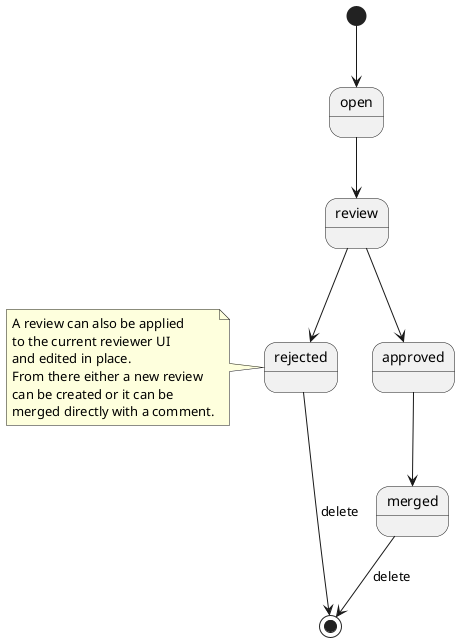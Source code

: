 @startuml Minimal Review States
' 'open', 'review', 'approved', 'rejected', 'merged'
[*] --> open
open --> review
review --> approved
review --> rejected
approved --> merged

merged --> [*] : delete
rejected --> [*] : delete

note left of rejected
  A review can also be applied
  to the current reviewer UI
  and edited in place.
  From there either a new review
  can be created or it can be
  merged directly with a comment.
end note
@enduml